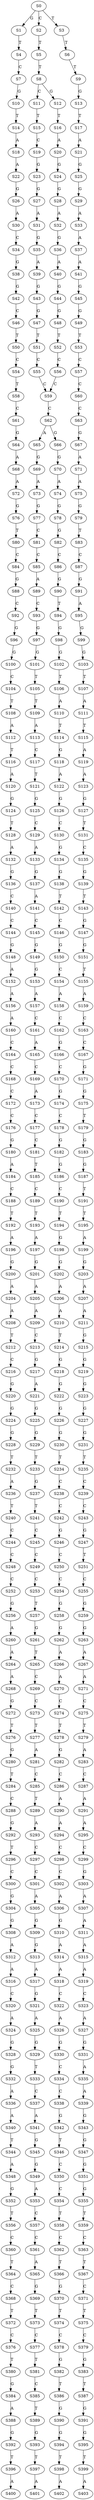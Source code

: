 strict digraph  {
	S0 -> S1 [ label = G ];
	S0 -> S2 [ label = C ];
	S0 -> S3 [ label = T ];
	S1 -> S4 [ label = T ];
	S2 -> S5 [ label = T ];
	S3 -> S6 [ label = T ];
	S4 -> S7 [ label = C ];
	S5 -> S8 [ label = T ];
	S6 -> S9 [ label = T ];
	S7 -> S10 [ label = G ];
	S8 -> S11 [ label = C ];
	S8 -> S12 [ label = G ];
	S9 -> S13 [ label = G ];
	S10 -> S14 [ label = T ];
	S11 -> S15 [ label = T ];
	S12 -> S16 [ label = T ];
	S13 -> S17 [ label = T ];
	S14 -> S18 [ label = A ];
	S15 -> S19 [ label = C ];
	S16 -> S20 [ label = A ];
	S17 -> S21 [ label = A ];
	S18 -> S22 [ label = A ];
	S19 -> S23 [ label = G ];
	S20 -> S24 [ label = G ];
	S21 -> S25 [ label = G ];
	S22 -> S26 [ label = G ];
	S23 -> S27 [ label = G ];
	S24 -> S28 [ label = G ];
	S25 -> S29 [ label = G ];
	S26 -> S30 [ label = A ];
	S27 -> S31 [ label = A ];
	S28 -> S32 [ label = A ];
	S29 -> S33 [ label = A ];
	S30 -> S34 [ label = C ];
	S31 -> S35 [ label = G ];
	S32 -> S36 [ label = G ];
	S33 -> S37 [ label = A ];
	S34 -> S38 [ label = G ];
	S35 -> S39 [ label = A ];
	S36 -> S40 [ label = A ];
	S37 -> S41 [ label = A ];
	S38 -> S42 [ label = G ];
	S39 -> S43 [ label = G ];
	S40 -> S44 [ label = G ];
	S41 -> S45 [ label = G ];
	S42 -> S46 [ label = C ];
	S43 -> S47 [ label = G ];
	S44 -> S48 [ label = G ];
	S45 -> S49 [ label = G ];
	S46 -> S50 [ label = T ];
	S47 -> S51 [ label = T ];
	S48 -> S52 [ label = T ];
	S49 -> S53 [ label = T ];
	S50 -> S54 [ label = C ];
	S51 -> S55 [ label = C ];
	S52 -> S56 [ label = C ];
	S53 -> S57 [ label = C ];
	S54 -> S58 [ label = T ];
	S55 -> S59 [ label = C ];
	S56 -> S59 [ label = C ];
	S57 -> S60 [ label = C ];
	S58 -> S61 [ label = C ];
	S59 -> S62 [ label = C ];
	S60 -> S63 [ label = C ];
	S61 -> S64 [ label = G ];
	S62 -> S65 [ label = A ];
	S62 -> S66 [ label = G ];
	S63 -> S67 [ label = G ];
	S64 -> S68 [ label = A ];
	S65 -> S69 [ label = G ];
	S66 -> S70 [ label = G ];
	S67 -> S71 [ label = A ];
	S68 -> S72 [ label = A ];
	S69 -> S73 [ label = A ];
	S70 -> S74 [ label = A ];
	S71 -> S75 [ label = A ];
	S72 -> S76 [ label = G ];
	S73 -> S77 [ label = G ];
	S74 -> S78 [ label = G ];
	S75 -> S79 [ label = G ];
	S76 -> S80 [ label = T ];
	S77 -> S81 [ label = C ];
	S78 -> S82 [ label = G ];
	S79 -> S83 [ label = T ];
	S80 -> S84 [ label = C ];
	S81 -> S85 [ label = C ];
	S82 -> S86 [ label = C ];
	S83 -> S87 [ label = C ];
	S84 -> S88 [ label = G ];
	S85 -> S89 [ label = A ];
	S86 -> S90 [ label = G ];
	S87 -> S91 [ label = G ];
	S88 -> S92 [ label = C ];
	S89 -> S93 [ label = C ];
	S90 -> S94 [ label = T ];
	S91 -> S95 [ label = A ];
	S92 -> S96 [ label = G ];
	S93 -> S97 [ label = G ];
	S94 -> S98 [ label = G ];
	S95 -> S99 [ label = G ];
	S96 -> S100 [ label = G ];
	S97 -> S101 [ label = G ];
	S98 -> S102 [ label = G ];
	S99 -> S103 [ label = G ];
	S100 -> S104 [ label = C ];
	S101 -> S105 [ label = T ];
	S102 -> S106 [ label = T ];
	S103 -> S107 [ label = T ];
	S104 -> S108 [ label = T ];
	S105 -> S109 [ label = T ];
	S106 -> S110 [ label = A ];
	S107 -> S111 [ label = A ];
	S108 -> S112 [ label = A ];
	S109 -> S113 [ label = A ];
	S110 -> S114 [ label = T ];
	S111 -> S115 [ label = T ];
	S112 -> S116 [ label = T ];
	S113 -> S117 [ label = C ];
	S114 -> S118 [ label = G ];
	S115 -> S119 [ label = A ];
	S116 -> S120 [ label = A ];
	S117 -> S121 [ label = T ];
	S118 -> S122 [ label = A ];
	S119 -> S123 [ label = A ];
	S120 -> S124 [ label = G ];
	S121 -> S125 [ label = G ];
	S122 -> S126 [ label = G ];
	S123 -> S127 [ label = G ];
	S124 -> S128 [ label = T ];
	S125 -> S129 [ label = C ];
	S126 -> S130 [ label = C ];
	S127 -> S131 [ label = T ];
	S128 -> S132 [ label = A ];
	S129 -> S133 [ label = A ];
	S130 -> S134 [ label = G ];
	S131 -> S135 [ label = C ];
	S132 -> S136 [ label = G ];
	S133 -> S137 [ label = G ];
	S134 -> S138 [ label = G ];
	S135 -> S139 [ label = G ];
	S136 -> S140 [ label = C ];
	S137 -> S141 [ label = A ];
	S138 -> S142 [ label = T ];
	S139 -> S143 [ label = T ];
	S140 -> S144 [ label = C ];
	S141 -> S145 [ label = C ];
	S142 -> S146 [ label = C ];
	S143 -> S147 [ label = G ];
	S144 -> S148 [ label = G ];
	S145 -> S149 [ label = G ];
	S146 -> S150 [ label = G ];
	S147 -> S151 [ label = G ];
	S148 -> S152 [ label = A ];
	S149 -> S153 [ label = G ];
	S150 -> S154 [ label = C ];
	S151 -> S155 [ label = T ];
	S152 -> S156 [ label = A ];
	S153 -> S157 [ label = A ];
	S154 -> S158 [ label = A ];
	S155 -> S159 [ label = A ];
	S156 -> S160 [ label = A ];
	S157 -> S161 [ label = C ];
	S158 -> S162 [ label = C ];
	S159 -> S163 [ label = C ];
	S160 -> S164 [ label = C ];
	S161 -> S165 [ label = A ];
	S162 -> S166 [ label = G ];
	S163 -> S167 [ label = C ];
	S164 -> S168 [ label = C ];
	S165 -> S169 [ label = C ];
	S166 -> S170 [ label = C ];
	S167 -> S171 [ label = G ];
	S168 -> S172 [ label = C ];
	S169 -> S173 [ label = A ];
	S170 -> S174 [ label = G ];
	S171 -> S175 [ label = G ];
	S172 -> S176 [ label = C ];
	S173 -> S177 [ label = C ];
	S174 -> S178 [ label = C ];
	S175 -> S179 [ label = T ];
	S176 -> S180 [ label = G ];
	S177 -> S181 [ label = C ];
	S178 -> S182 [ label = G ];
	S179 -> S183 [ label = G ];
	S180 -> S184 [ label = A ];
	S181 -> S185 [ label = T ];
	S182 -> S186 [ label = G ];
	S183 -> S187 [ label = G ];
	S184 -> S188 [ label = C ];
	S185 -> S189 [ label = C ];
	S186 -> S190 [ label = C ];
	S187 -> S191 [ label = T ];
	S188 -> S192 [ label = T ];
	S189 -> S193 [ label = T ];
	S190 -> S194 [ label = T ];
	S191 -> S195 [ label = T ];
	S192 -> S196 [ label = A ];
	S193 -> S197 [ label = A ];
	S194 -> S198 [ label = G ];
	S195 -> S199 [ label = A ];
	S196 -> S200 [ label = G ];
	S197 -> S201 [ label = G ];
	S198 -> S202 [ label = G ];
	S199 -> S203 [ label = G ];
	S200 -> S204 [ label = A ];
	S201 -> S205 [ label = A ];
	S202 -> S206 [ label = A ];
	S203 -> S207 [ label = A ];
	S204 -> S208 [ label = A ];
	S205 -> S209 [ label = A ];
	S206 -> S210 [ label = A ];
	S207 -> S211 [ label = A ];
	S208 -> S212 [ label = T ];
	S209 -> S213 [ label = C ];
	S210 -> S214 [ label = T ];
	S211 -> S215 [ label = G ];
	S212 -> S216 [ label = C ];
	S213 -> S217 [ label = G ];
	S214 -> S218 [ label = G ];
	S215 -> S219 [ label = G ];
	S216 -> S220 [ label = G ];
	S217 -> S221 [ label = A ];
	S218 -> S222 [ label = G ];
	S219 -> S223 [ label = G ];
	S220 -> S224 [ label = G ];
	S221 -> S225 [ label = G ];
	S222 -> S226 [ label = G ];
	S223 -> S227 [ label = G ];
	S224 -> S228 [ label = G ];
	S225 -> S229 [ label = G ];
	S226 -> S230 [ label = G ];
	S227 -> S231 [ label = G ];
	S228 -> S232 [ label = T ];
	S229 -> S233 [ label = T ];
	S230 -> S234 [ label = T ];
	S231 -> S235 [ label = T ];
	S232 -> S236 [ label = A ];
	S233 -> S237 [ label = G ];
	S234 -> S238 [ label = C ];
	S235 -> S239 [ label = C ];
	S236 -> S240 [ label = T ];
	S237 -> S241 [ label = T ];
	S238 -> S242 [ label = C ];
	S239 -> S243 [ label = C ];
	S240 -> S244 [ label = C ];
	S241 -> S245 [ label = C ];
	S242 -> S246 [ label = G ];
	S243 -> S247 [ label = G ];
	S244 -> S248 [ label = C ];
	S245 -> S249 [ label = C ];
	S246 -> S250 [ label = C ];
	S247 -> S251 [ label = T ];
	S248 -> S252 [ label = C ];
	S249 -> S253 [ label = C ];
	S250 -> S254 [ label = C ];
	S251 -> S255 [ label = C ];
	S252 -> S256 [ label = G ];
	S253 -> S257 [ label = T ];
	S254 -> S258 [ label = G ];
	S255 -> S259 [ label = G ];
	S256 -> S260 [ label = A ];
	S257 -> S261 [ label = G ];
	S258 -> S262 [ label = G ];
	S259 -> S263 [ label = G ];
	S260 -> S264 [ label = A ];
	S261 -> S265 [ label = T ];
	S262 -> S266 [ label = A ];
	S263 -> S267 [ label = A ];
	S264 -> S268 [ label = A ];
	S265 -> S269 [ label = C ];
	S266 -> S270 [ label = A ];
	S267 -> S271 [ label = A ];
	S268 -> S272 [ label = G ];
	S269 -> S273 [ label = C ];
	S270 -> S274 [ label = C ];
	S271 -> S275 [ label = C ];
	S272 -> S276 [ label = T ];
	S273 -> S277 [ label = T ];
	S274 -> S278 [ label = T ];
	S275 -> S279 [ label = T ];
	S276 -> S280 [ label = G ];
	S277 -> S281 [ label = A ];
	S278 -> S282 [ label = G ];
	S279 -> S283 [ label = A ];
	S280 -> S284 [ label = T ];
	S281 -> S285 [ label = C ];
	S282 -> S286 [ label = C ];
	S283 -> S287 [ label = C ];
	S284 -> S288 [ label = C ];
	S285 -> S289 [ label = T ];
	S286 -> S290 [ label = A ];
	S287 -> S291 [ label = A ];
	S288 -> S292 [ label = G ];
	S289 -> S293 [ label = A ];
	S290 -> S294 [ label = A ];
	S291 -> S295 [ label = A ];
	S292 -> S296 [ label = T ];
	S293 -> S297 [ label = C ];
	S294 -> S298 [ label = C ];
	S295 -> S299 [ label = C ];
	S296 -> S300 [ label = C ];
	S297 -> S301 [ label = C ];
	S298 -> S302 [ label = C ];
	S299 -> S303 [ label = G ];
	S300 -> S304 [ label = G ];
	S301 -> S305 [ label = A ];
	S302 -> S306 [ label = A ];
	S303 -> S307 [ label = A ];
	S304 -> S308 [ label = G ];
	S305 -> S309 [ label = G ];
	S306 -> S310 [ label = G ];
	S307 -> S311 [ label = A ];
	S308 -> S312 [ label = A ];
	S309 -> S313 [ label = G ];
	S310 -> S314 [ label = A ];
	S311 -> S315 [ label = A ];
	S312 -> S316 [ label = A ];
	S313 -> S317 [ label = A ];
	S314 -> S318 [ label = A ];
	S315 -> S319 [ label = A ];
	S316 -> S320 [ label = C ];
	S317 -> S321 [ label = G ];
	S318 -> S322 [ label = C ];
	S319 -> S323 [ label = C ];
	S320 -> S324 [ label = A ];
	S321 -> S325 [ label = A ];
	S322 -> S326 [ label = A ];
	S323 -> S327 [ label = A ];
	S324 -> S328 [ label = G ];
	S325 -> S329 [ label = G ];
	S326 -> S330 [ label = G ];
	S327 -> S331 [ label = G ];
	S328 -> S332 [ label = G ];
	S329 -> S333 [ label = T ];
	S330 -> S334 [ label = C ];
	S331 -> S335 [ label = A ];
	S332 -> S336 [ label = A ];
	S333 -> S337 [ label = C ];
	S334 -> S338 [ label = C ];
	S335 -> S339 [ label = A ];
	S336 -> S340 [ label = A ];
	S337 -> S341 [ label = A ];
	S338 -> S342 [ label = G ];
	S339 -> S343 [ label = G ];
	S340 -> S344 [ label = T ];
	S341 -> S345 [ label = G ];
	S342 -> S346 [ label = T ];
	S343 -> S347 [ label = G ];
	S344 -> S348 [ label = A ];
	S345 -> S349 [ label = G ];
	S346 -> S350 [ label = C ];
	S347 -> S351 [ label = G ];
	S348 -> S352 [ label = G ];
	S349 -> S353 [ label = A ];
	S350 -> S354 [ label = C ];
	S351 -> S355 [ label = G ];
	S352 -> S356 [ label = T ];
	S353 -> S357 [ label = C ];
	S354 -> S358 [ label = T ];
	S355 -> S359 [ label = T ];
	S356 -> S360 [ label = C ];
	S357 -> S361 [ label = C ];
	S358 -> S362 [ label = C ];
	S359 -> S363 [ label = C ];
	S360 -> S364 [ label = T ];
	S361 -> S365 [ label = A ];
	S362 -> S366 [ label = T ];
	S363 -> S367 [ label = T ];
	S364 -> S368 [ label = C ];
	S365 -> S369 [ label = G ];
	S366 -> S370 [ label = G ];
	S367 -> S371 [ label = C ];
	S368 -> S372 [ label = T ];
	S369 -> S373 [ label = T ];
	S370 -> S374 [ label = T ];
	S371 -> S375 [ label = T ];
	S372 -> S376 [ label = C ];
	S373 -> S377 [ label = C ];
	S374 -> S378 [ label = C ];
	S375 -> S379 [ label = C ];
	S376 -> S380 [ label = T ];
	S377 -> S381 [ label = T ];
	S378 -> S382 [ label = G ];
	S379 -> S383 [ label = G ];
	S380 -> S384 [ label = G ];
	S381 -> S385 [ label = C ];
	S382 -> S386 [ label = T ];
	S383 -> S387 [ label = T ];
	S384 -> S388 [ label = A ];
	S385 -> S389 [ label = T ];
	S386 -> S390 [ label = G ];
	S387 -> S391 [ label = G ];
	S388 -> S392 [ label = G ];
	S389 -> S393 [ label = G ];
	S390 -> S394 [ label = G ];
	S391 -> S395 [ label = G ];
	S392 -> S396 [ label = T ];
	S393 -> S397 [ label = T ];
	S394 -> S398 [ label = T ];
	S395 -> S399 [ label = T ];
	S396 -> S400 [ label = A ];
	S397 -> S401 [ label = A ];
	S398 -> S402 [ label = A ];
	S399 -> S403 [ label = A ];
}
